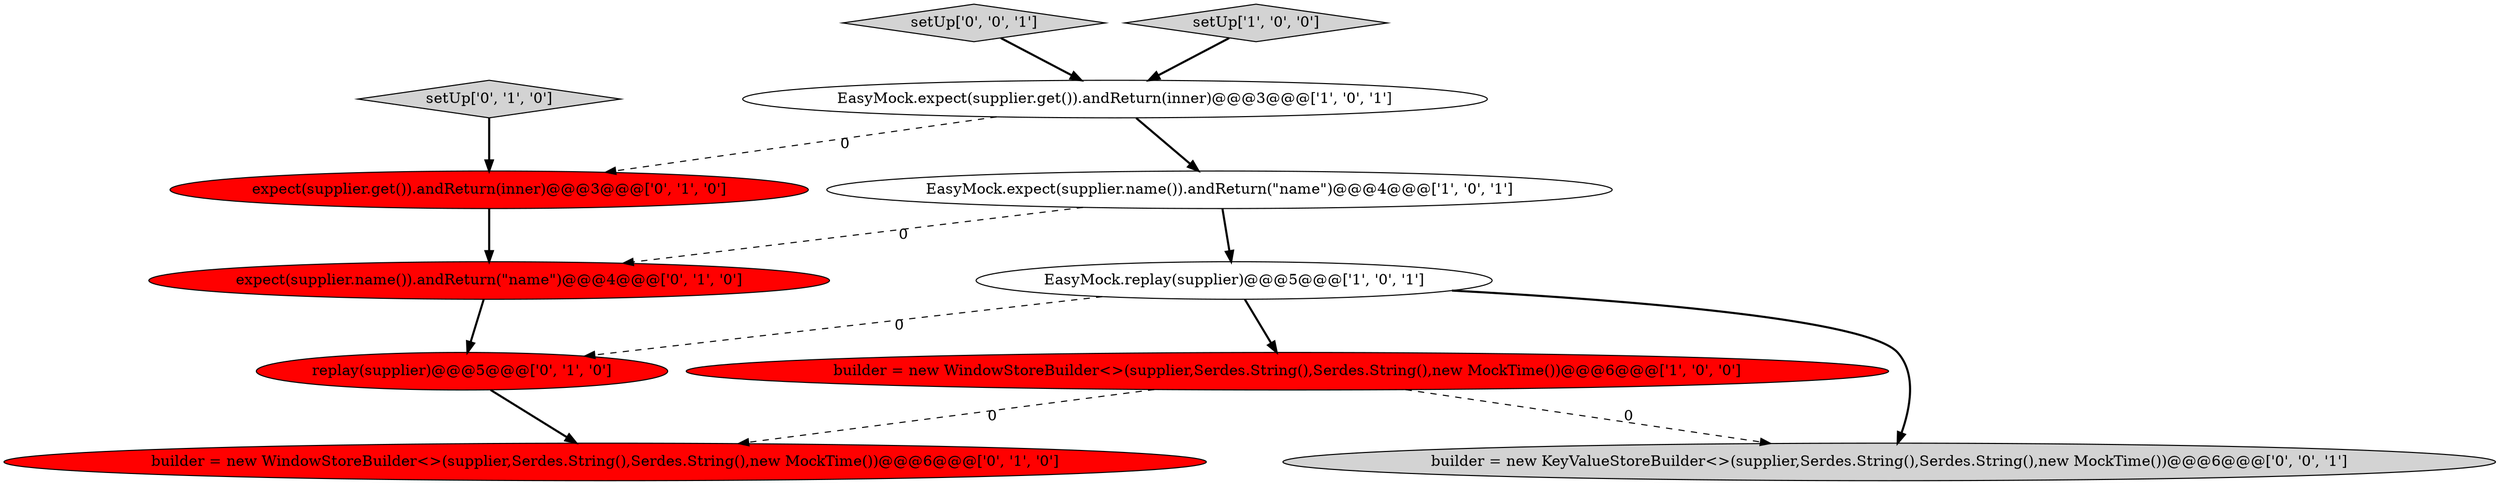 digraph {
10 [style = filled, label = "builder = new KeyValueStoreBuilder<>(supplier,Serdes.String(),Serdes.String(),new MockTime())@@@6@@@['0', '0', '1']", fillcolor = lightgray, shape = ellipse image = "AAA0AAABBB3BBB"];
8 [style = filled, label = "expect(supplier.get()).andReturn(inner)@@@3@@@['0', '1', '0']", fillcolor = red, shape = ellipse image = "AAA1AAABBB2BBB"];
4 [style = filled, label = "EasyMock.expect(supplier.name()).andReturn(\"name\")@@@4@@@['1', '0', '1']", fillcolor = white, shape = ellipse image = "AAA0AAABBB1BBB"];
0 [style = filled, label = "builder = new WindowStoreBuilder<>(supplier,Serdes.String(),Serdes.String(),new MockTime())@@@6@@@['1', '0', '0']", fillcolor = red, shape = ellipse image = "AAA1AAABBB1BBB"];
2 [style = filled, label = "EasyMock.replay(supplier)@@@5@@@['1', '0', '1']", fillcolor = white, shape = ellipse image = "AAA0AAABBB1BBB"];
7 [style = filled, label = "setUp['0', '1', '0']", fillcolor = lightgray, shape = diamond image = "AAA0AAABBB2BBB"];
11 [style = filled, label = "setUp['0', '0', '1']", fillcolor = lightgray, shape = diamond image = "AAA0AAABBB3BBB"];
9 [style = filled, label = "builder = new WindowStoreBuilder<>(supplier,Serdes.String(),Serdes.String(),new MockTime())@@@6@@@['0', '1', '0']", fillcolor = red, shape = ellipse image = "AAA1AAABBB2BBB"];
6 [style = filled, label = "expect(supplier.name()).andReturn(\"name\")@@@4@@@['0', '1', '0']", fillcolor = red, shape = ellipse image = "AAA1AAABBB2BBB"];
3 [style = filled, label = "setUp['1', '0', '0']", fillcolor = lightgray, shape = diamond image = "AAA0AAABBB1BBB"];
1 [style = filled, label = "EasyMock.expect(supplier.get()).andReturn(inner)@@@3@@@['1', '0', '1']", fillcolor = white, shape = ellipse image = "AAA0AAABBB1BBB"];
5 [style = filled, label = "replay(supplier)@@@5@@@['0', '1', '0']", fillcolor = red, shape = ellipse image = "AAA1AAABBB2BBB"];
1->8 [style = dashed, label="0"];
6->5 [style = bold, label=""];
1->4 [style = bold, label=""];
2->5 [style = dashed, label="0"];
2->0 [style = bold, label=""];
8->6 [style = bold, label=""];
4->2 [style = bold, label=""];
0->9 [style = dashed, label="0"];
3->1 [style = bold, label=""];
5->9 [style = bold, label=""];
7->8 [style = bold, label=""];
2->10 [style = bold, label=""];
11->1 [style = bold, label=""];
4->6 [style = dashed, label="0"];
0->10 [style = dashed, label="0"];
}
